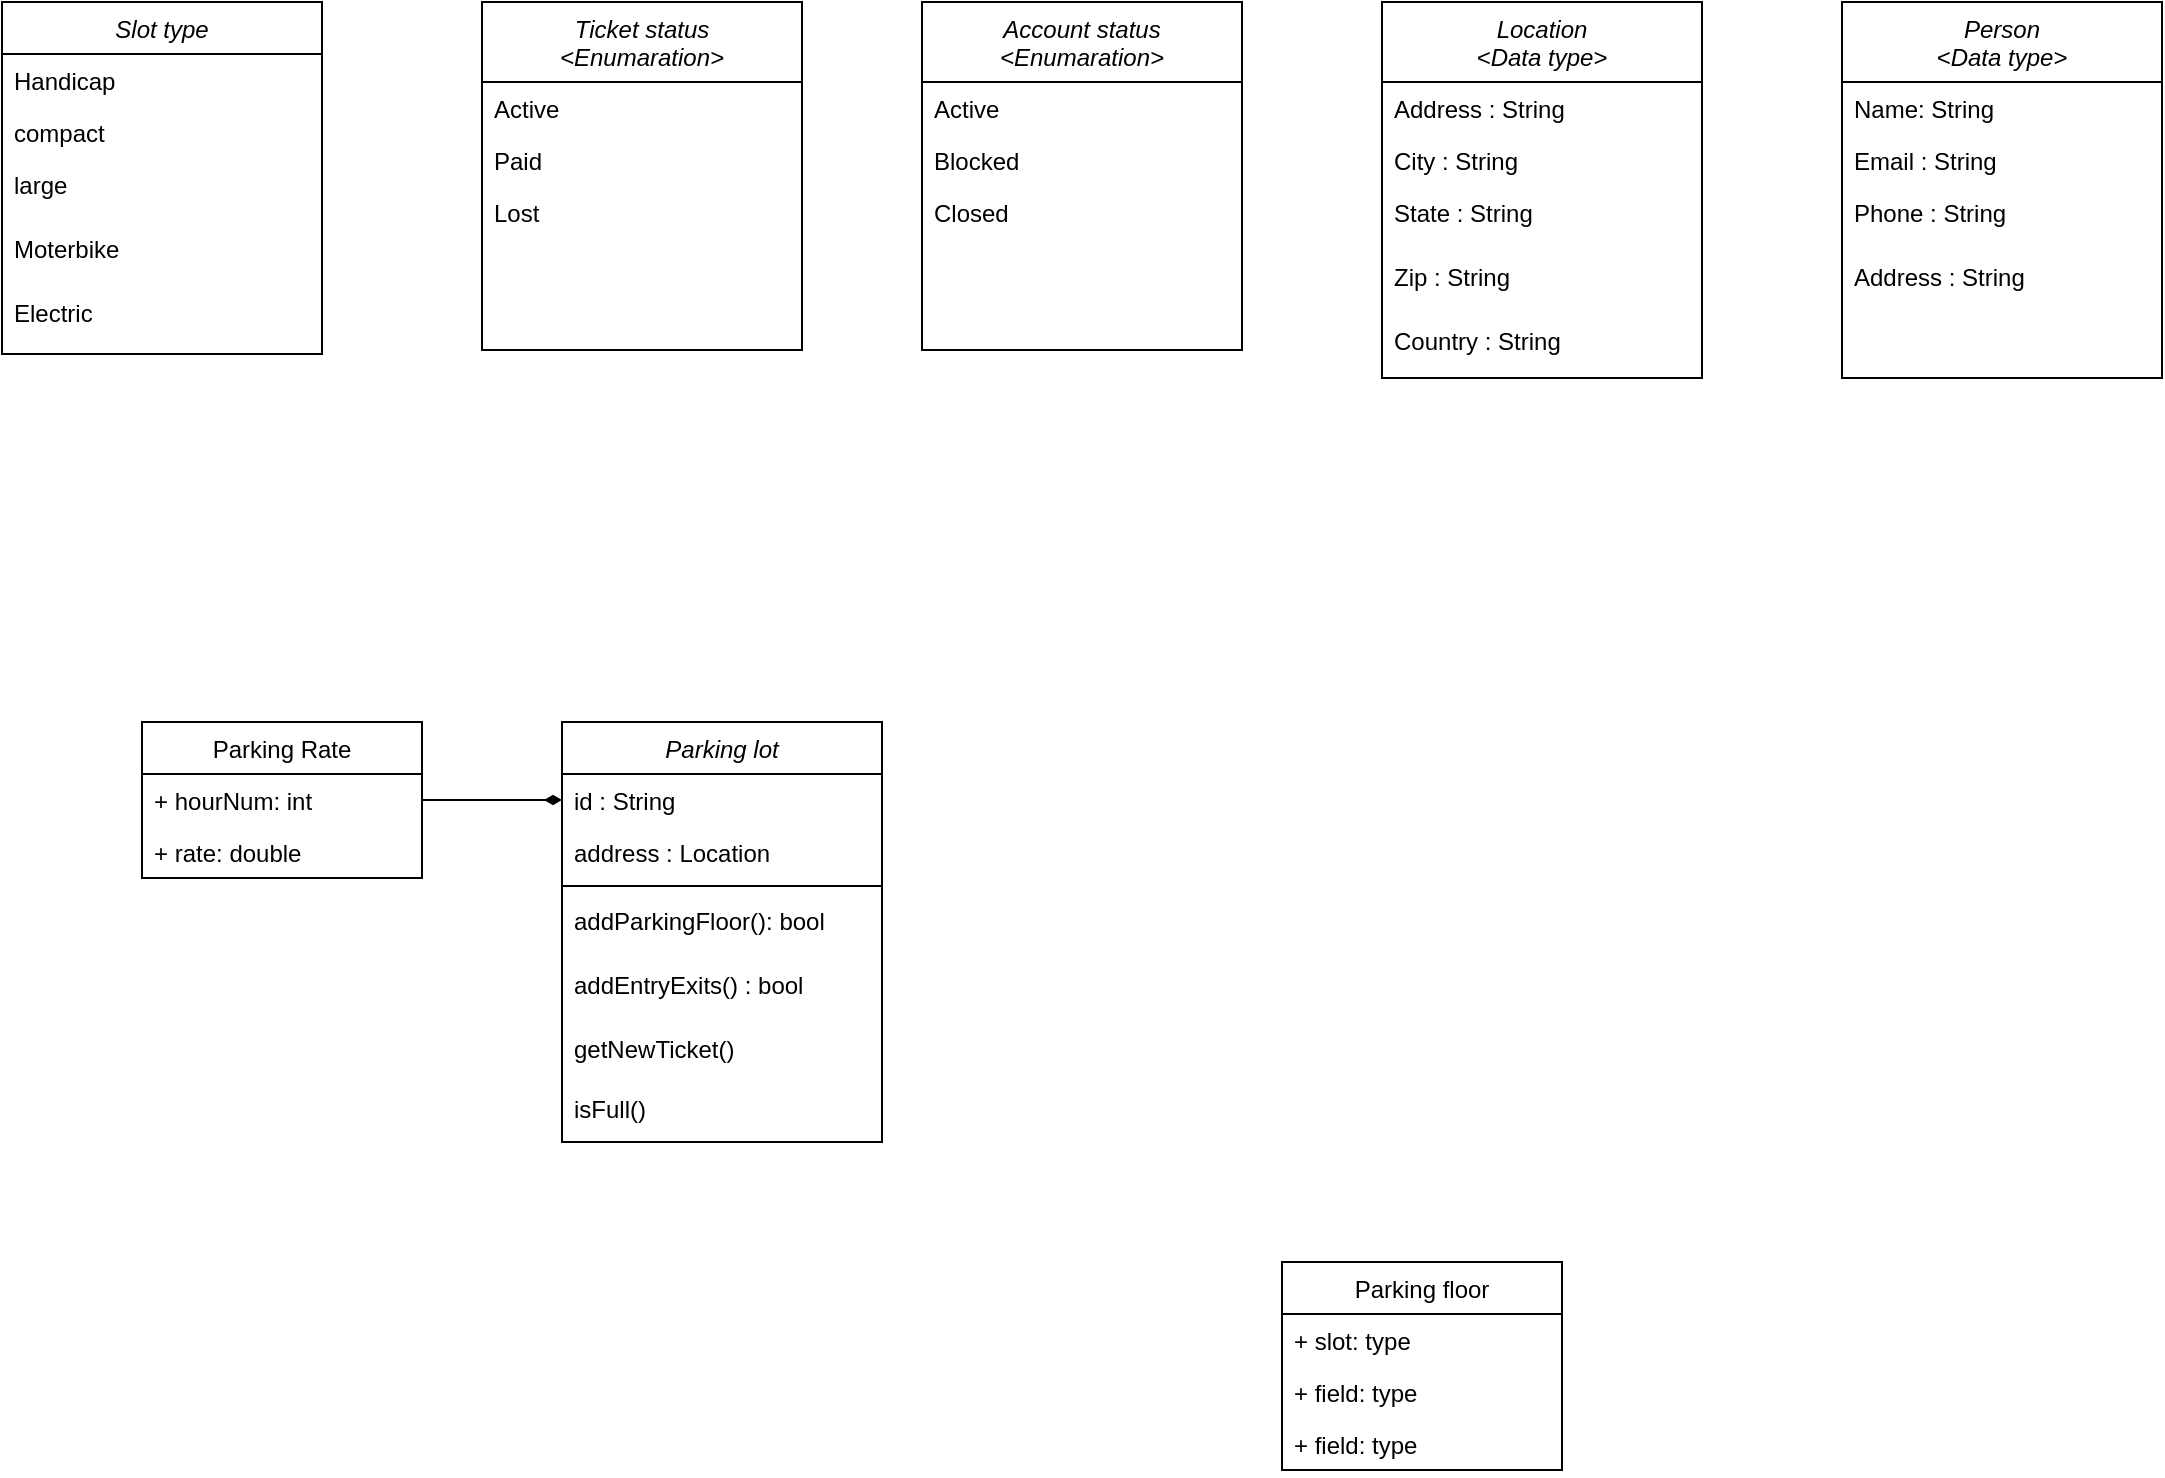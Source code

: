 <mxfile version="14.4.8" type="github">
  <diagram id="C5RBs43oDa-KdzZeNtuy" name="Page-1">
    <mxGraphModel dx="1426" dy="3253" grid="1" gridSize="10" guides="1" tooltips="1" connect="1" arrows="1" fold="1" page="1" pageScale="1" pageWidth="1654" pageHeight="2336" math="0" shadow="0">
      <root>
        <mxCell id="WIyWlLk6GJQsqaUBKTNV-0" />
        <mxCell id="WIyWlLk6GJQsqaUBKTNV-1" parent="WIyWlLk6GJQsqaUBKTNV-0" />
        <mxCell id="zkfFHV4jXpPFQw0GAbJ--0" value="Slot type" style="swimlane;fontStyle=2;align=center;verticalAlign=top;childLayout=stackLayout;horizontal=1;startSize=26;horizontalStack=0;resizeParent=1;resizeLast=0;collapsible=1;marginBottom=0;rounded=0;shadow=0;strokeWidth=1;" parent="WIyWlLk6GJQsqaUBKTNV-1" vertex="1">
          <mxGeometry x="30" y="-30" width="160" height="176" as="geometry">
            <mxRectangle x="230" y="140" width="160" height="26" as="alternateBounds" />
          </mxGeometry>
        </mxCell>
        <mxCell id="zkfFHV4jXpPFQw0GAbJ--1" value="Handicap" style="text;align=left;verticalAlign=top;spacingLeft=4;spacingRight=4;overflow=hidden;rotatable=0;points=[[0,0.5],[1,0.5]];portConstraint=eastwest;" parent="zkfFHV4jXpPFQw0GAbJ--0" vertex="1">
          <mxGeometry y="26" width="160" height="26" as="geometry" />
        </mxCell>
        <mxCell id="zkfFHV4jXpPFQw0GAbJ--2" value="compact" style="text;align=left;verticalAlign=top;spacingLeft=4;spacingRight=4;overflow=hidden;rotatable=0;points=[[0,0.5],[1,0.5]];portConstraint=eastwest;rounded=0;shadow=0;html=0;" parent="zkfFHV4jXpPFQw0GAbJ--0" vertex="1">
          <mxGeometry y="52" width="160" height="26" as="geometry" />
        </mxCell>
        <mxCell id="IZJayk3lvnDu-hb6GBfK-0" value="large" style="text;align=left;verticalAlign=top;spacingLeft=4;spacingRight=4;overflow=hidden;rotatable=0;points=[[0,0.5],[1,0.5]];portConstraint=eastwest;rounded=0;shadow=0;html=0;" parent="zkfFHV4jXpPFQw0GAbJ--0" vertex="1">
          <mxGeometry y="78" width="160" height="32" as="geometry" />
        </mxCell>
        <mxCell id="zkfFHV4jXpPFQw0GAbJ--3" value="Moterbike" style="text;align=left;verticalAlign=top;spacingLeft=4;spacingRight=4;overflow=hidden;rotatable=0;points=[[0,0.5],[1,0.5]];portConstraint=eastwest;rounded=0;shadow=0;html=0;" parent="zkfFHV4jXpPFQw0GAbJ--0" vertex="1">
          <mxGeometry y="110" width="160" height="32" as="geometry" />
        </mxCell>
        <mxCell id="aLDY6bKr768kCVnEgQFR-0" value="Electric" style="text;align=left;verticalAlign=top;spacingLeft=4;spacingRight=4;overflow=hidden;rotatable=0;points=[[0,0.5],[1,0.5]];portConstraint=eastwest;rounded=0;shadow=0;html=0;" vertex="1" parent="zkfFHV4jXpPFQw0GAbJ--0">
          <mxGeometry y="142" width="160" height="32" as="geometry" />
        </mxCell>
        <mxCell id="Fod4XT9fk3nyyHBI4y4Q-15" value="Ticket status&#xa;&lt;Enumaration&gt;" style="swimlane;fontStyle=2;align=center;verticalAlign=top;childLayout=stackLayout;horizontal=1;startSize=40;horizontalStack=0;resizeParent=1;resizeLast=0;collapsible=1;marginBottom=0;rounded=0;shadow=0;strokeWidth=1;" parent="WIyWlLk6GJQsqaUBKTNV-1" vertex="1">
          <mxGeometry x="270" y="-30" width="160" height="174" as="geometry">
            <mxRectangle x="230" y="140" width="160" height="26" as="alternateBounds" />
          </mxGeometry>
        </mxCell>
        <mxCell id="Fod4XT9fk3nyyHBI4y4Q-16" value="Active" style="text;align=left;verticalAlign=top;spacingLeft=4;spacingRight=4;overflow=hidden;rotatable=0;points=[[0,0.5],[1,0.5]];portConstraint=eastwest;" parent="Fod4XT9fk3nyyHBI4y4Q-15" vertex="1">
          <mxGeometry y="40" width="160" height="26" as="geometry" />
        </mxCell>
        <mxCell id="Fod4XT9fk3nyyHBI4y4Q-17" value="Paid" style="text;align=left;verticalAlign=top;spacingLeft=4;spacingRight=4;overflow=hidden;rotatable=0;points=[[0,0.5],[1,0.5]];portConstraint=eastwest;rounded=0;shadow=0;html=0;" parent="Fod4XT9fk3nyyHBI4y4Q-15" vertex="1">
          <mxGeometry y="66" width="160" height="26" as="geometry" />
        </mxCell>
        <mxCell id="Fod4XT9fk3nyyHBI4y4Q-18" value="Lost" style="text;align=left;verticalAlign=top;spacingLeft=4;spacingRight=4;overflow=hidden;rotatable=0;points=[[0,0.5],[1,0.5]];portConstraint=eastwest;rounded=0;shadow=0;html=0;" parent="Fod4XT9fk3nyyHBI4y4Q-15" vertex="1">
          <mxGeometry y="92" width="160" height="32" as="geometry" />
        </mxCell>
        <mxCell id="Fod4XT9fk3nyyHBI4y4Q-20" value="Account status&#xa;&lt;Enumaration&gt;" style="swimlane;fontStyle=2;align=center;verticalAlign=top;childLayout=stackLayout;horizontal=1;startSize=40;horizontalStack=0;resizeParent=1;resizeLast=0;collapsible=1;marginBottom=0;rounded=0;shadow=0;strokeWidth=1;" parent="WIyWlLk6GJQsqaUBKTNV-1" vertex="1">
          <mxGeometry x="490" y="-30" width="160" height="174" as="geometry">
            <mxRectangle x="230" y="140" width="160" height="26" as="alternateBounds" />
          </mxGeometry>
        </mxCell>
        <mxCell id="Fod4XT9fk3nyyHBI4y4Q-21" value="Active" style="text;align=left;verticalAlign=top;spacingLeft=4;spacingRight=4;overflow=hidden;rotatable=0;points=[[0,0.5],[1,0.5]];portConstraint=eastwest;" parent="Fod4XT9fk3nyyHBI4y4Q-20" vertex="1">
          <mxGeometry y="40" width="160" height="26" as="geometry" />
        </mxCell>
        <mxCell id="Fod4XT9fk3nyyHBI4y4Q-22" value="Blocked" style="text;align=left;verticalAlign=top;spacingLeft=4;spacingRight=4;overflow=hidden;rotatable=0;points=[[0,0.5],[1,0.5]];portConstraint=eastwest;rounded=0;shadow=0;html=0;" parent="Fod4XT9fk3nyyHBI4y4Q-20" vertex="1">
          <mxGeometry y="66" width="160" height="26" as="geometry" />
        </mxCell>
        <mxCell id="Fod4XT9fk3nyyHBI4y4Q-23" value="Closed" style="text;align=left;verticalAlign=top;spacingLeft=4;spacingRight=4;overflow=hidden;rotatable=0;points=[[0,0.5],[1,0.5]];portConstraint=eastwest;rounded=0;shadow=0;html=0;" parent="Fod4XT9fk3nyyHBI4y4Q-20" vertex="1">
          <mxGeometry y="92" width="160" height="32" as="geometry" />
        </mxCell>
        <mxCell id="Fod4XT9fk3nyyHBI4y4Q-24" value="Location&#xa;&lt;Data type&gt;" style="swimlane;fontStyle=2;align=center;verticalAlign=top;childLayout=stackLayout;horizontal=1;startSize=40;horizontalStack=0;resizeParent=1;resizeLast=0;collapsible=1;marginBottom=0;rounded=0;shadow=0;strokeWidth=1;" parent="WIyWlLk6GJQsqaUBKTNV-1" vertex="1">
          <mxGeometry x="720" y="-30" width="160" height="188" as="geometry">
            <mxRectangle x="230" y="140" width="160" height="26" as="alternateBounds" />
          </mxGeometry>
        </mxCell>
        <mxCell id="Fod4XT9fk3nyyHBI4y4Q-25" value="Address : String" style="text;align=left;verticalAlign=top;spacingLeft=4;spacingRight=4;overflow=hidden;rotatable=0;points=[[0,0.5],[1,0.5]];portConstraint=eastwest;" parent="Fod4XT9fk3nyyHBI4y4Q-24" vertex="1">
          <mxGeometry y="40" width="160" height="26" as="geometry" />
        </mxCell>
        <mxCell id="Fod4XT9fk3nyyHBI4y4Q-26" value="City : String" style="text;align=left;verticalAlign=top;spacingLeft=4;spacingRight=4;overflow=hidden;rotatable=0;points=[[0,0.5],[1,0.5]];portConstraint=eastwest;rounded=0;shadow=0;html=0;" parent="Fod4XT9fk3nyyHBI4y4Q-24" vertex="1">
          <mxGeometry y="66" width="160" height="26" as="geometry" />
        </mxCell>
        <mxCell id="Fod4XT9fk3nyyHBI4y4Q-27" value="State : String" style="text;align=left;verticalAlign=top;spacingLeft=4;spacingRight=4;overflow=hidden;rotatable=0;points=[[0,0.5],[1,0.5]];portConstraint=eastwest;rounded=0;shadow=0;html=0;" parent="Fod4XT9fk3nyyHBI4y4Q-24" vertex="1">
          <mxGeometry y="92" width="160" height="32" as="geometry" />
        </mxCell>
        <mxCell id="Fod4XT9fk3nyyHBI4y4Q-28" value="Zip : String" style="text;align=left;verticalAlign=top;spacingLeft=4;spacingRight=4;overflow=hidden;rotatable=0;points=[[0,0.5],[1,0.5]];portConstraint=eastwest;rounded=0;shadow=0;html=0;" parent="Fod4XT9fk3nyyHBI4y4Q-24" vertex="1">
          <mxGeometry y="124" width="160" height="32" as="geometry" />
        </mxCell>
        <mxCell id="Fod4XT9fk3nyyHBI4y4Q-29" value="Country : String" style="text;align=left;verticalAlign=top;spacingLeft=4;spacingRight=4;overflow=hidden;rotatable=0;points=[[0,0.5],[1,0.5]];portConstraint=eastwest;rounded=0;shadow=0;html=0;" parent="Fod4XT9fk3nyyHBI4y4Q-24" vertex="1">
          <mxGeometry y="156" width="160" height="32" as="geometry" />
        </mxCell>
        <mxCell id="Fod4XT9fk3nyyHBI4y4Q-30" value="Person&#xa;&lt;Data type&gt;" style="swimlane;fontStyle=2;align=center;verticalAlign=top;childLayout=stackLayout;horizontal=1;startSize=40;horizontalStack=0;resizeParent=1;resizeLast=0;collapsible=1;marginBottom=0;rounded=0;shadow=0;strokeWidth=1;" parent="WIyWlLk6GJQsqaUBKTNV-1" vertex="1">
          <mxGeometry x="950" y="-30" width="160" height="188" as="geometry">
            <mxRectangle x="230" y="140" width="160" height="26" as="alternateBounds" />
          </mxGeometry>
        </mxCell>
        <mxCell id="Fod4XT9fk3nyyHBI4y4Q-31" value="Name: String" style="text;align=left;verticalAlign=top;spacingLeft=4;spacingRight=4;overflow=hidden;rotatable=0;points=[[0,0.5],[1,0.5]];portConstraint=eastwest;" parent="Fod4XT9fk3nyyHBI4y4Q-30" vertex="1">
          <mxGeometry y="40" width="160" height="26" as="geometry" />
        </mxCell>
        <mxCell id="Fod4XT9fk3nyyHBI4y4Q-32" value="Email : String" style="text;align=left;verticalAlign=top;spacingLeft=4;spacingRight=4;overflow=hidden;rotatable=0;points=[[0,0.5],[1,0.5]];portConstraint=eastwest;rounded=0;shadow=0;html=0;" parent="Fod4XT9fk3nyyHBI4y4Q-30" vertex="1">
          <mxGeometry y="66" width="160" height="26" as="geometry" />
        </mxCell>
        <mxCell id="Fod4XT9fk3nyyHBI4y4Q-33" value="Phone : String" style="text;align=left;verticalAlign=top;spacingLeft=4;spacingRight=4;overflow=hidden;rotatable=0;points=[[0,0.5],[1,0.5]];portConstraint=eastwest;rounded=0;shadow=0;html=0;" parent="Fod4XT9fk3nyyHBI4y4Q-30" vertex="1">
          <mxGeometry y="92" width="160" height="32" as="geometry" />
        </mxCell>
        <mxCell id="Fod4XT9fk3nyyHBI4y4Q-34" value="Address : String" style="text;align=left;verticalAlign=top;spacingLeft=4;spacingRight=4;overflow=hidden;rotatable=0;points=[[0,0.5],[1,0.5]];portConstraint=eastwest;rounded=0;shadow=0;html=0;" parent="Fod4XT9fk3nyyHBI4y4Q-30" vertex="1">
          <mxGeometry y="124" width="160" height="32" as="geometry" />
        </mxCell>
        <mxCell id="aLDY6bKr768kCVnEgQFR-1" value="Parking lot" style="swimlane;fontStyle=2;align=center;verticalAlign=top;childLayout=stackLayout;horizontal=1;startSize=26;horizontalStack=0;resizeParent=1;resizeLast=0;collapsible=1;marginBottom=0;rounded=0;shadow=0;strokeWidth=1;" vertex="1" parent="WIyWlLk6GJQsqaUBKTNV-1">
          <mxGeometry x="310" y="330" width="160" height="210" as="geometry">
            <mxRectangle x="230" y="140" width="160" height="26" as="alternateBounds" />
          </mxGeometry>
        </mxCell>
        <mxCell id="aLDY6bKr768kCVnEgQFR-2" value="id : String" style="text;align=left;verticalAlign=top;spacingLeft=4;spacingRight=4;overflow=hidden;rotatable=0;points=[[0,0.5],[1,0.5]];portConstraint=eastwest;" vertex="1" parent="aLDY6bKr768kCVnEgQFR-1">
          <mxGeometry y="26" width="160" height="26" as="geometry" />
        </mxCell>
        <mxCell id="aLDY6bKr768kCVnEgQFR-3" value="address : Location" style="text;align=left;verticalAlign=top;spacingLeft=4;spacingRight=4;overflow=hidden;rotatable=0;points=[[0,0.5],[1,0.5]];portConstraint=eastwest;rounded=0;shadow=0;html=0;" vertex="1" parent="aLDY6bKr768kCVnEgQFR-1">
          <mxGeometry y="52" width="160" height="26" as="geometry" />
        </mxCell>
        <mxCell id="aLDY6bKr768kCVnEgQFR-8" value="" style="line;strokeWidth=1;fillColor=none;align=left;verticalAlign=middle;spacingTop=-1;spacingLeft=3;spacingRight=3;rotatable=0;labelPosition=right;points=[];portConstraint=eastwest;" vertex="1" parent="aLDY6bKr768kCVnEgQFR-1">
          <mxGeometry y="78" width="160" height="8" as="geometry" />
        </mxCell>
        <mxCell id="aLDY6bKr768kCVnEgQFR-4" value="addParkingFloor(): bool" style="text;align=left;verticalAlign=top;spacingLeft=4;spacingRight=4;overflow=hidden;rotatable=0;points=[[0,0.5],[1,0.5]];portConstraint=eastwest;rounded=0;shadow=0;html=0;" vertex="1" parent="aLDY6bKr768kCVnEgQFR-1">
          <mxGeometry y="86" width="160" height="32" as="geometry" />
        </mxCell>
        <mxCell id="aLDY6bKr768kCVnEgQFR-5" value="addEntryExits() : bool" style="text;align=left;verticalAlign=top;spacingLeft=4;spacingRight=4;overflow=hidden;rotatable=0;points=[[0,0.5],[1,0.5]];portConstraint=eastwest;rounded=0;shadow=0;html=0;" vertex="1" parent="aLDY6bKr768kCVnEgQFR-1">
          <mxGeometry y="118" width="160" height="32" as="geometry" />
        </mxCell>
        <mxCell id="aLDY6bKr768kCVnEgQFR-6" value="getNewTicket()" style="text;align=left;verticalAlign=top;spacingLeft=4;spacingRight=4;overflow=hidden;rotatable=0;points=[[0,0.5],[1,0.5]];portConstraint=eastwest;rounded=0;shadow=0;html=0;" vertex="1" parent="aLDY6bKr768kCVnEgQFR-1">
          <mxGeometry y="150" width="160" height="30" as="geometry" />
        </mxCell>
        <mxCell id="aLDY6bKr768kCVnEgQFR-9" value="isFull()" style="text;align=left;verticalAlign=top;spacingLeft=4;spacingRight=4;overflow=hidden;rotatable=0;points=[[0,0.5],[1,0.5]];portConstraint=eastwest;rounded=0;shadow=0;html=0;" vertex="1" parent="aLDY6bKr768kCVnEgQFR-1">
          <mxGeometry y="180" width="160" height="30" as="geometry" />
        </mxCell>
        <mxCell id="aLDY6bKr768kCVnEgQFR-14" style="edgeStyle=orthogonalEdgeStyle;rounded=0;orthogonalLoop=1;jettySize=auto;html=1;entryX=0;entryY=0.5;entryDx=0;entryDy=0;endArrow=diamondThin;endFill=1;" edge="1" parent="WIyWlLk6GJQsqaUBKTNV-1" source="aLDY6bKr768kCVnEgQFR-10" target="aLDY6bKr768kCVnEgQFR-2">
          <mxGeometry relative="1" as="geometry" />
        </mxCell>
        <mxCell id="aLDY6bKr768kCVnEgQFR-10" value="Parking Rate" style="swimlane;fontStyle=0;childLayout=stackLayout;horizontal=1;startSize=26;fillColor=none;horizontalStack=0;resizeParent=1;resizeParentMax=0;resizeLast=0;collapsible=1;marginBottom=0;" vertex="1" parent="WIyWlLk6GJQsqaUBKTNV-1">
          <mxGeometry x="100" y="330" width="140" height="78" as="geometry" />
        </mxCell>
        <mxCell id="aLDY6bKr768kCVnEgQFR-11" value="+ hourNum: int" style="text;strokeColor=none;fillColor=none;align=left;verticalAlign=top;spacingLeft=4;spacingRight=4;overflow=hidden;rotatable=0;points=[[0,0.5],[1,0.5]];portConstraint=eastwest;" vertex="1" parent="aLDY6bKr768kCVnEgQFR-10">
          <mxGeometry y="26" width="140" height="26" as="geometry" />
        </mxCell>
        <mxCell id="aLDY6bKr768kCVnEgQFR-12" value="+ rate: double" style="text;strokeColor=none;fillColor=none;align=left;verticalAlign=top;spacingLeft=4;spacingRight=4;overflow=hidden;rotatable=0;points=[[0,0.5],[1,0.5]];portConstraint=eastwest;" vertex="1" parent="aLDY6bKr768kCVnEgQFR-10">
          <mxGeometry y="52" width="140" height="26" as="geometry" />
        </mxCell>
        <mxCell id="aLDY6bKr768kCVnEgQFR-15" value="Parking floor" style="swimlane;fontStyle=0;childLayout=stackLayout;horizontal=1;startSize=26;fillColor=none;horizontalStack=0;resizeParent=1;resizeParentMax=0;resizeLast=0;collapsible=1;marginBottom=0;" vertex="1" parent="WIyWlLk6GJQsqaUBKTNV-1">
          <mxGeometry x="670" y="600" width="140" height="104" as="geometry" />
        </mxCell>
        <mxCell id="aLDY6bKr768kCVnEgQFR-16" value="+ slot: type" style="text;strokeColor=none;fillColor=none;align=left;verticalAlign=top;spacingLeft=4;spacingRight=4;overflow=hidden;rotatable=0;points=[[0,0.5],[1,0.5]];portConstraint=eastwest;" vertex="1" parent="aLDY6bKr768kCVnEgQFR-15">
          <mxGeometry y="26" width="140" height="26" as="geometry" />
        </mxCell>
        <mxCell id="aLDY6bKr768kCVnEgQFR-17" value="+ field: type" style="text;strokeColor=none;fillColor=none;align=left;verticalAlign=top;spacingLeft=4;spacingRight=4;overflow=hidden;rotatable=0;points=[[0,0.5],[1,0.5]];portConstraint=eastwest;" vertex="1" parent="aLDY6bKr768kCVnEgQFR-15">
          <mxGeometry y="52" width="140" height="26" as="geometry" />
        </mxCell>
        <mxCell id="aLDY6bKr768kCVnEgQFR-18" value="+ field: type" style="text;strokeColor=none;fillColor=none;align=left;verticalAlign=top;spacingLeft=4;spacingRight=4;overflow=hidden;rotatable=0;points=[[0,0.5],[1,0.5]];portConstraint=eastwest;" vertex="1" parent="aLDY6bKr768kCVnEgQFR-15">
          <mxGeometry y="78" width="140" height="26" as="geometry" />
        </mxCell>
      </root>
    </mxGraphModel>
  </diagram>
</mxfile>
